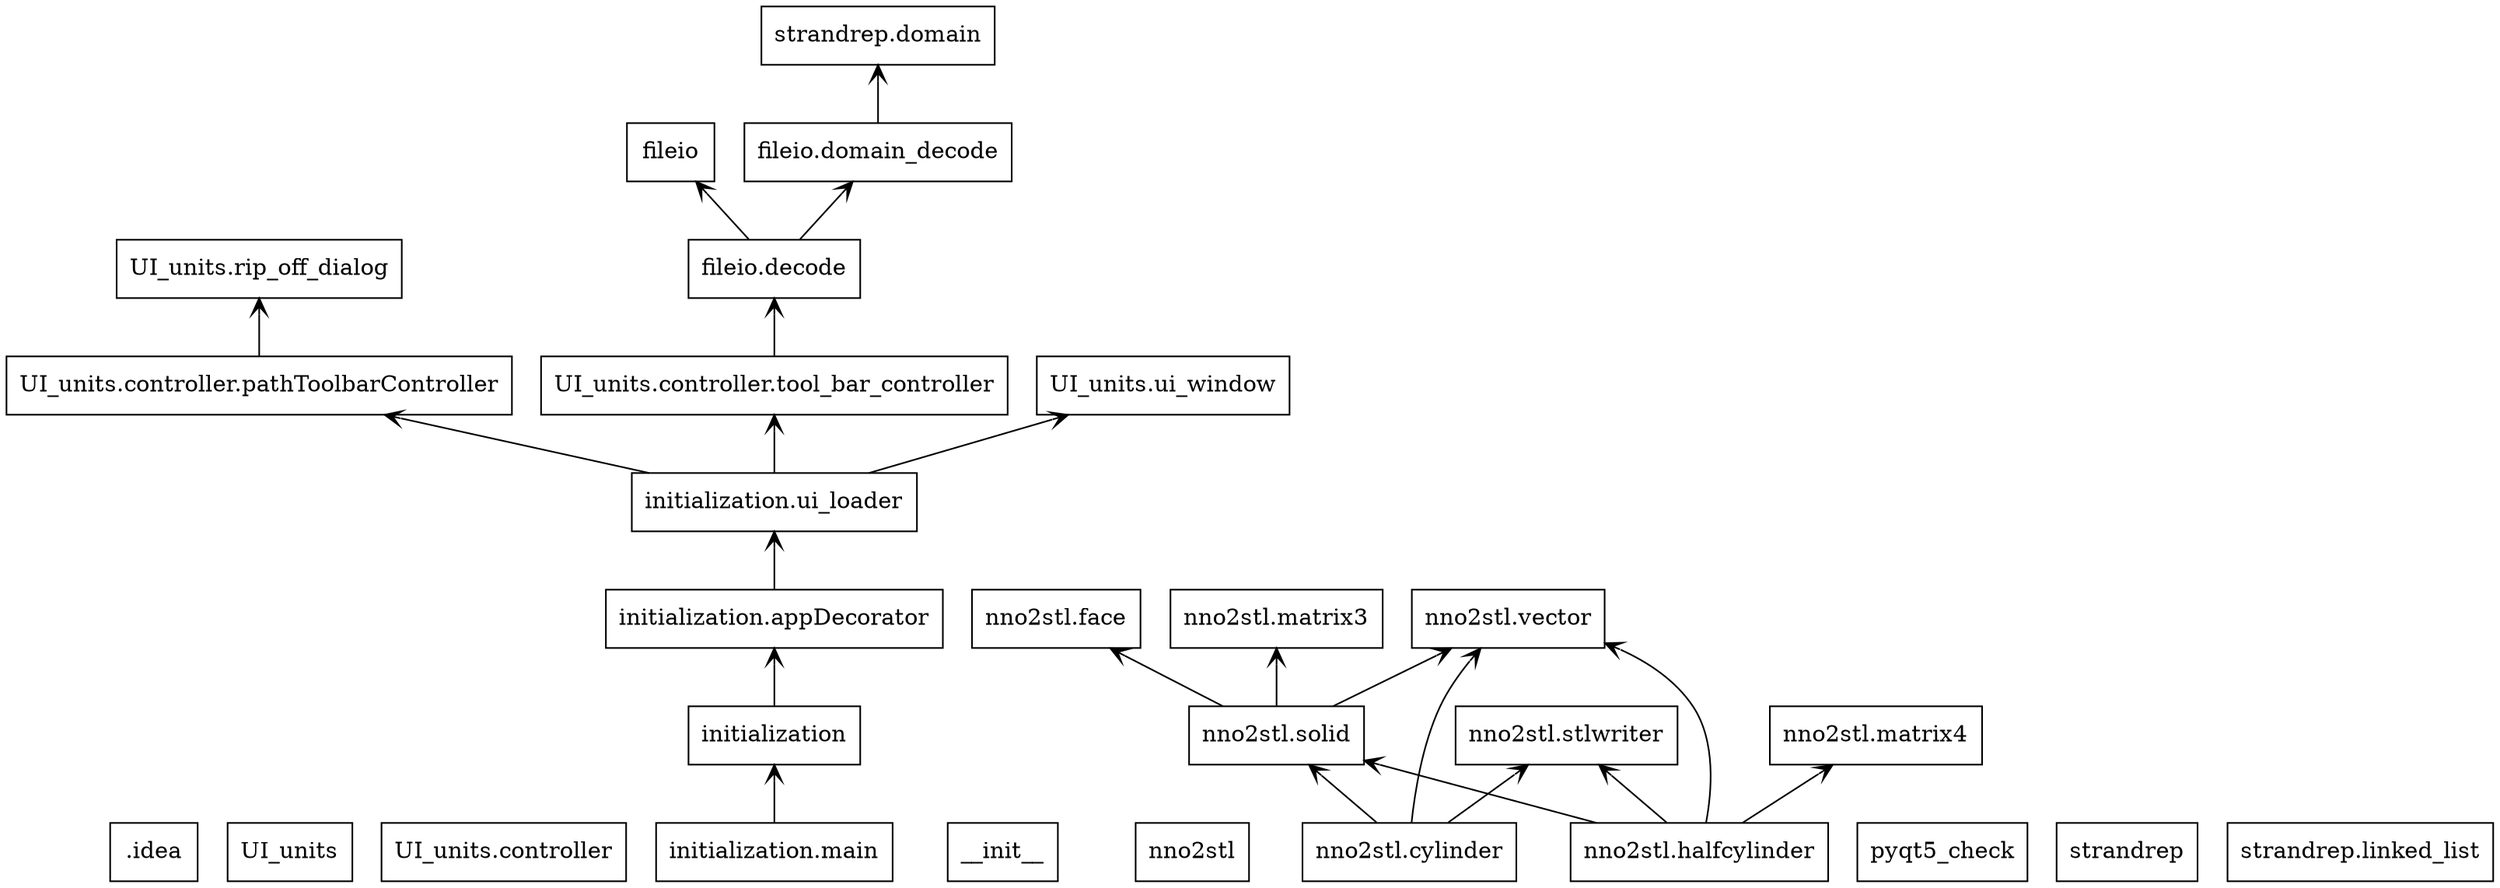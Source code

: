 digraph "packages_animDNA" {
charset="utf-8"
rankdir=BT
"0" [label=".idea", shape="box"];
"1" [label="UI_units", shape="box"];
"2" [label="UI_units.controller", shape="box"];
"3" [label="UI_units.controller.pathToolbarController", shape="box"];
"4" [label="UI_units.controller.tool_bar_controller", shape="box"];
"5" [label="UI_units.rip_off_dialog", shape="box"];
"6" [label="UI_units.ui_window", shape="box"];
"7" [label="__init__", shape="box"];
"8" [label="fileio", shape="box"];
"9" [label="fileio.decode", shape="box"];
"10" [label="fileio.domain_decode", shape="box"];
"11" [label="initialization", shape="box"];
"12" [label="initialization.appDecorator", shape="box"];
"13" [label="initialization.main", shape="box"];
"14" [label="initialization.ui_loader", shape="box"];
"15" [label="nno2stl", shape="box"];
"16" [label="nno2stl.cylinder", shape="box"];
"17" [label="nno2stl.face", shape="box"];
"18" [label="nno2stl.halfcylinder", shape="box"];
"19" [label="nno2stl.matrix3", shape="box"];
"20" [label="nno2stl.matrix4", shape="box"];
"21" [label="nno2stl.solid", shape="box"];
"22" [label="nno2stl.stlwriter", shape="box"];
"23" [label="nno2stl.vector", shape="box"];
"24" [label="pyqt5_check", shape="box"];
"25" [label="strandrep", shape="box"];
"26" [label="strandrep.domain", shape="box"];
"27" [label="strandrep.linked_list", shape="box"];
"3" -> "5" [arrowhead="open", arrowtail="none"];
"4" -> "9" [arrowhead="open", arrowtail="none"];
"9" -> "8" [arrowhead="open", arrowtail="none"];
"9" -> "10" [arrowhead="open", arrowtail="none"];
"10" -> "26" [arrowhead="open", arrowtail="none"];
"11" -> "12" [arrowhead="open", arrowtail="none"];
"12" -> "14" [arrowhead="open", arrowtail="none"];
"13" -> "11" [arrowhead="open", arrowtail="none"];
"14" -> "3" [arrowhead="open", arrowtail="none"];
"14" -> "4" [arrowhead="open", arrowtail="none"];
"14" -> "6" [arrowhead="open", arrowtail="none"];
"16" -> "21" [arrowhead="open", arrowtail="none"];
"16" -> "22" [arrowhead="open", arrowtail="none"];
"16" -> "23" [arrowhead="open", arrowtail="none"];
"18" -> "20" [arrowhead="open", arrowtail="none"];
"18" -> "21" [arrowhead="open", arrowtail="none"];
"18" -> "22" [arrowhead="open", arrowtail="none"];
"18" -> "23" [arrowhead="open", arrowtail="none"];
"21" -> "17" [arrowhead="open", arrowtail="none"];
"21" -> "19" [arrowhead="open", arrowtail="none"];
"21" -> "23" [arrowhead="open", arrowtail="none"];
}
